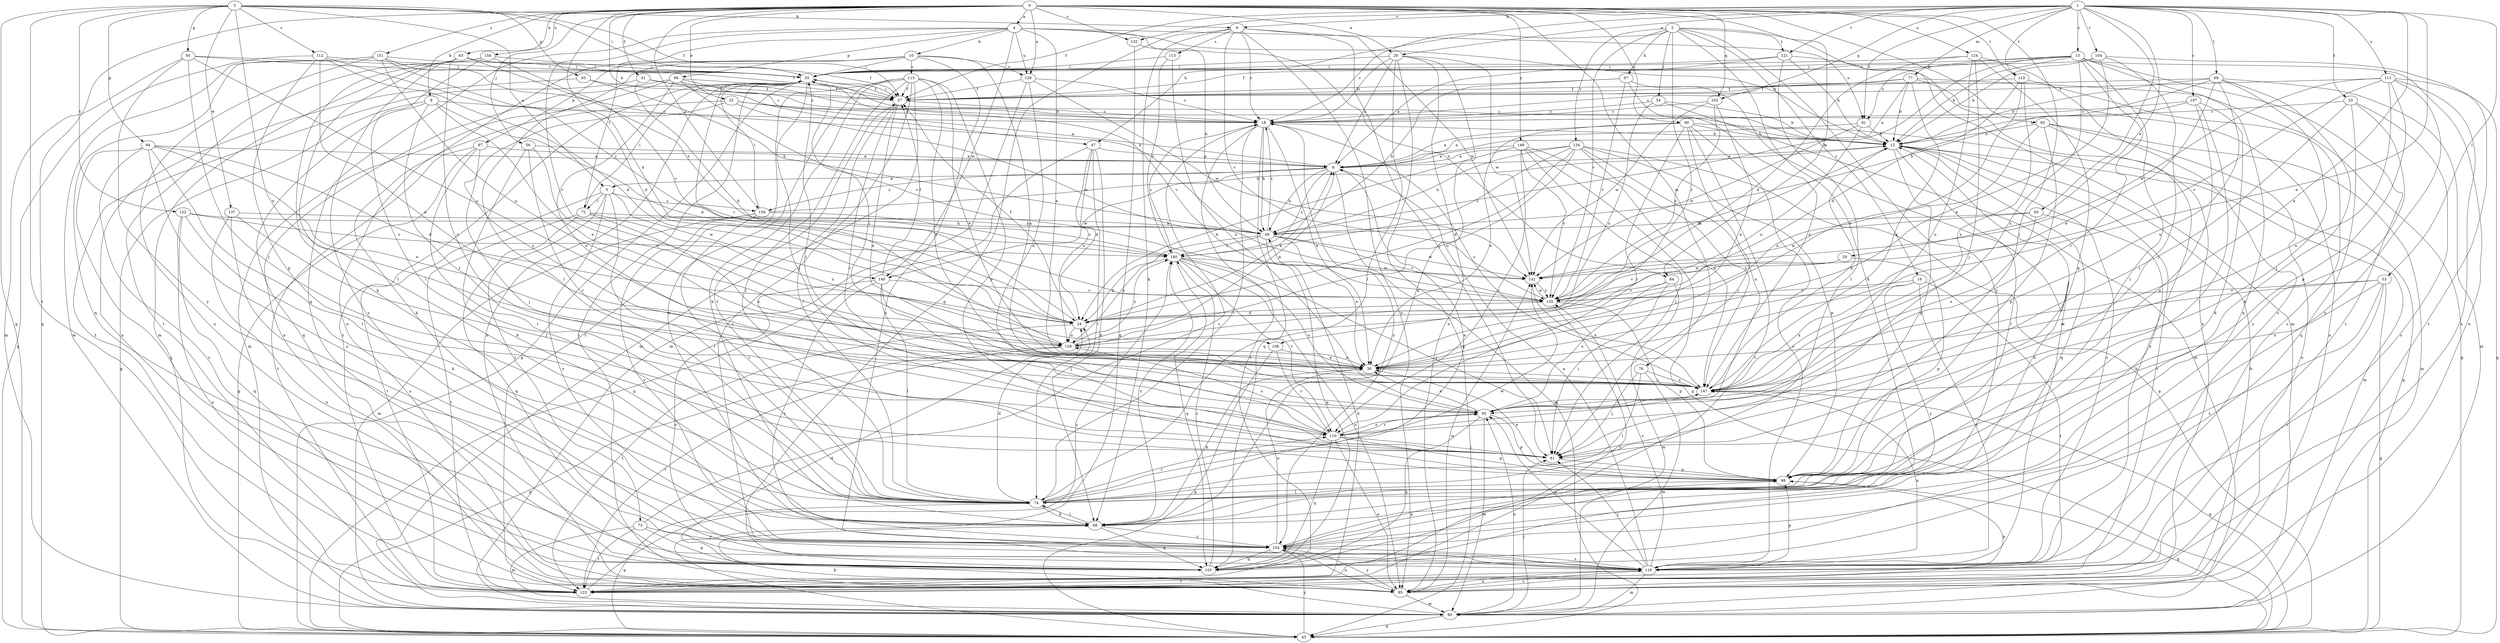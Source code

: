 strict digraph  {
0;
1;
2;
3;
4;
5;
6;
8;
9;
10;
12;
15;
16;
18;
24;
25;
28;
29;
30;
31;
33;
37;
43;
47;
49;
50;
53;
54;
55;
56;
61;
63;
65;
67;
68;
69;
72;
73;
74;
76;
77;
80;
84;
85;
90;
91;
92;
93;
94;
95;
96;
97;
98;
102;
103;
104;
107;
108;
110;
111;
112;
113;
115;
116;
119;
121;
122;
123;
124;
128;
129;
132;
134;
135;
137;
140;
141;
147;
149;
151;
154;
158;
159;
160;
0 -> 4  [label=a];
0 -> 8  [label=b];
0 -> 24  [label=d];
0 -> 25  [label=e];
0 -> 28  [label=e];
0 -> 31  [label=f];
0 -> 43  [label=g];
0 -> 47  [label=h];
0 -> 56  [label=j];
0 -> 61  [label=j];
0 -> 63  [label=k];
0 -> 65  [label=k];
0 -> 76  [label=m];
0 -> 84  [label=n];
0 -> 90  [label=o];
0 -> 102  [label=q];
0 -> 119  [label=t];
0 -> 124  [label=u];
0 -> 128  [label=u];
0 -> 132  [label=v];
0 -> 149  [label=y];
0 -> 151  [label=y];
0 -> 158  [label=z];
0 -> 159  [label=z];
1 -> 9  [label=b];
1 -> 15  [label=c];
1 -> 28  [label=e];
1 -> 29  [label=e];
1 -> 30  [label=e];
1 -> 33  [label=f];
1 -> 37  [label=f];
1 -> 47  [label=h];
1 -> 50  [label=i];
1 -> 53  [label=i];
1 -> 69  [label=l];
1 -> 77  [label=m];
1 -> 91  [label=o];
1 -> 102  [label=q];
1 -> 104  [label=r];
1 -> 107  [label=r];
1 -> 111  [label=s];
1 -> 119  [label=t];
1 -> 121  [label=t];
1 -> 132  [label=v];
1 -> 147  [label=x];
2 -> 16  [label=c];
2 -> 18  [label=c];
2 -> 54  [label=i];
2 -> 67  [label=k];
2 -> 68  [label=k];
2 -> 80  [label=m];
2 -> 108  [label=r];
2 -> 121  [label=t];
2 -> 134  [label=v];
2 -> 135  [label=v];
2 -> 154  [label=y];
3 -> 5  [label=a];
3 -> 9  [label=b];
3 -> 37  [label=f];
3 -> 43  [label=g];
3 -> 55  [label=i];
3 -> 93  [label=p];
3 -> 94  [label=p];
3 -> 95  [label=p];
3 -> 112  [label=s];
3 -> 122  [label=t];
3 -> 123  [label=t];
3 -> 137  [label=w];
3 -> 147  [label=x];
4 -> 10  [label=b];
4 -> 12  [label=b];
4 -> 30  [label=e];
4 -> 72  [label=l];
4 -> 84  [label=n];
4 -> 91  [label=o];
4 -> 96  [label=p];
4 -> 103  [label=q];
4 -> 108  [label=r];
4 -> 128  [label=u];
4 -> 140  [label=w];
5 -> 72  [label=l];
5 -> 73  [label=l];
5 -> 74  [label=l];
5 -> 123  [label=t];
5 -> 140  [label=w];
5 -> 154  [label=y];
5 -> 159  [label=z];
6 -> 5  [label=a];
6 -> 43  [label=g];
6 -> 49  [label=h];
6 -> 140  [label=w];
6 -> 159  [label=z];
6 -> 160  [label=z];
8 -> 18  [label=c];
8 -> 24  [label=d];
8 -> 30  [label=e];
8 -> 43  [label=g];
8 -> 103  [label=q];
8 -> 110  [label=r];
9 -> 18  [label=c];
9 -> 61  [label=j];
9 -> 68  [label=k];
9 -> 85  [label=n];
9 -> 103  [label=q];
9 -> 113  [label=s];
9 -> 135  [label=v];
9 -> 141  [label=w];
10 -> 55  [label=i];
10 -> 74  [label=l];
10 -> 85  [label=n];
10 -> 97  [label=p];
10 -> 115  [label=s];
10 -> 116  [label=s];
10 -> 128  [label=u];
10 -> 147  [label=x];
12 -> 6  [label=a];
12 -> 55  [label=i];
12 -> 74  [label=l];
12 -> 80  [label=m];
12 -> 98  [label=p];
12 -> 103  [label=q];
12 -> 116  [label=s];
12 -> 123  [label=t];
15 -> 12  [label=b];
15 -> 37  [label=f];
15 -> 49  [label=h];
15 -> 55  [label=i];
15 -> 74  [label=l];
15 -> 85  [label=n];
15 -> 91  [label=o];
15 -> 103  [label=q];
15 -> 110  [label=r];
15 -> 123  [label=t];
15 -> 147  [label=x];
16 -> 116  [label=s];
16 -> 123  [label=t];
16 -> 135  [label=v];
16 -> 147  [label=x];
16 -> 154  [label=y];
18 -> 12  [label=b];
18 -> 30  [label=e];
18 -> 49  [label=h];
18 -> 74  [label=l];
18 -> 103  [label=q];
18 -> 123  [label=t];
18 -> 154  [label=y];
24 -> 6  [label=a];
24 -> 37  [label=f];
24 -> 123  [label=t];
24 -> 129  [label=u];
25 -> 6  [label=a];
25 -> 18  [label=c];
25 -> 68  [label=k];
25 -> 141  [label=w];
25 -> 147  [label=x];
28 -> 6  [label=a];
28 -> 18  [label=c];
28 -> 43  [label=g];
28 -> 55  [label=i];
28 -> 68  [label=k];
28 -> 74  [label=l];
28 -> 85  [label=n];
28 -> 141  [label=w];
29 -> 98  [label=p];
29 -> 135  [label=v];
29 -> 141  [label=w];
30 -> 55  [label=i];
30 -> 68  [label=k];
30 -> 147  [label=x];
31 -> 18  [label=c];
31 -> 24  [label=d];
31 -> 37  [label=f];
31 -> 123  [label=t];
33 -> 18  [label=c];
33 -> 103  [label=q];
33 -> 110  [label=r];
33 -> 116  [label=s];
33 -> 154  [label=y];
37 -> 18  [label=c];
37 -> 55  [label=i];
37 -> 74  [label=l];
37 -> 110  [label=r];
37 -> 147  [label=x];
43 -> 154  [label=y];
47 -> 6  [label=a];
47 -> 24  [label=d];
47 -> 43  [label=g];
47 -> 68  [label=k];
47 -> 74  [label=l];
47 -> 129  [label=u];
49 -> 18  [label=c];
49 -> 30  [label=e];
49 -> 103  [label=q];
49 -> 129  [label=u];
49 -> 135  [label=v];
49 -> 141  [label=w];
49 -> 160  [label=z];
50 -> 49  [label=h];
50 -> 68  [label=k];
50 -> 141  [label=w];
50 -> 147  [label=x];
53 -> 30  [label=e];
53 -> 43  [label=g];
53 -> 116  [label=s];
53 -> 135  [label=v];
53 -> 147  [label=x];
53 -> 154  [label=y];
54 -> 12  [label=b];
54 -> 18  [label=c];
54 -> 80  [label=m];
54 -> 129  [label=u];
55 -> 37  [label=f];
55 -> 43  [label=g];
55 -> 61  [label=j];
55 -> 85  [label=n];
55 -> 123  [label=t];
55 -> 135  [label=v];
56 -> 6  [label=a];
56 -> 68  [label=k];
56 -> 110  [label=r];
56 -> 129  [label=u];
61 -> 98  [label=p];
63 -> 37  [label=f];
63 -> 55  [label=i];
63 -> 68  [label=k];
63 -> 74  [label=l];
63 -> 92  [label=o];
63 -> 123  [label=t];
63 -> 160  [label=z];
65 -> 12  [label=b];
65 -> 30  [label=e];
65 -> 80  [label=m];
65 -> 85  [label=n];
65 -> 98  [label=p];
65 -> 116  [label=s];
67 -> 37  [label=f];
67 -> 49  [label=h];
67 -> 116  [label=s];
67 -> 135  [label=v];
67 -> 147  [label=x];
68 -> 74  [label=l];
68 -> 103  [label=q];
68 -> 154  [label=y];
68 -> 160  [label=z];
69 -> 12  [label=b];
69 -> 30  [label=e];
69 -> 37  [label=f];
69 -> 49  [label=h];
69 -> 61  [label=j];
69 -> 68  [label=k];
69 -> 80  [label=m];
69 -> 147  [label=x];
72 -> 49  [label=h];
72 -> 55  [label=i];
72 -> 103  [label=q];
72 -> 123  [label=t];
72 -> 129  [label=u];
72 -> 147  [label=x];
73 -> 18  [label=c];
73 -> 80  [label=m];
73 -> 103  [label=q];
73 -> 123  [label=t];
73 -> 154  [label=y];
74 -> 6  [label=a];
74 -> 24  [label=d];
74 -> 37  [label=f];
74 -> 43  [label=g];
74 -> 68  [label=k];
74 -> 110  [label=r];
74 -> 141  [label=w];
76 -> 61  [label=j];
76 -> 74  [label=l];
76 -> 80  [label=m];
76 -> 147  [label=x];
77 -> 6  [label=a];
77 -> 12  [label=b];
77 -> 18  [label=c];
77 -> 37  [label=f];
77 -> 43  [label=g];
77 -> 85  [label=n];
77 -> 147  [label=x];
80 -> 43  [label=g];
80 -> 61  [label=j];
80 -> 68  [label=k];
80 -> 92  [label=o];
84 -> 61  [label=j];
84 -> 80  [label=m];
84 -> 92  [label=o];
84 -> 135  [label=v];
85 -> 12  [label=b];
85 -> 24  [label=d];
85 -> 55  [label=i];
85 -> 80  [label=m];
85 -> 98  [label=p];
85 -> 116  [label=s];
85 -> 141  [label=w];
85 -> 154  [label=y];
90 -> 6  [label=a];
90 -> 12  [label=b];
90 -> 30  [label=e];
90 -> 43  [label=g];
90 -> 61  [label=j];
90 -> 110  [label=r];
90 -> 116  [label=s];
90 -> 123  [label=t];
91 -> 6  [label=a];
91 -> 12  [label=b];
91 -> 129  [label=u];
91 -> 141  [label=w];
92 -> 30  [label=e];
92 -> 80  [label=m];
92 -> 98  [label=p];
92 -> 103  [label=q];
92 -> 110  [label=r];
92 -> 147  [label=x];
93 -> 37  [label=f];
93 -> 49  [label=h];
93 -> 85  [label=n];
94 -> 6  [label=a];
94 -> 24  [label=d];
94 -> 30  [label=e];
94 -> 74  [label=l];
94 -> 103  [label=q];
94 -> 116  [label=s];
94 -> 154  [label=y];
95 -> 37  [label=f];
95 -> 55  [label=i];
95 -> 61  [label=j];
95 -> 80  [label=m];
95 -> 129  [label=u];
95 -> 154  [label=y];
96 -> 12  [label=b];
96 -> 18  [label=c];
96 -> 37  [label=f];
96 -> 80  [label=m];
96 -> 85  [label=n];
96 -> 92  [label=o];
96 -> 135  [label=v];
97 -> 6  [label=a];
97 -> 43  [label=g];
97 -> 61  [label=j];
97 -> 74  [label=l];
97 -> 123  [label=t];
98 -> 30  [label=e];
98 -> 43  [label=g];
98 -> 74  [label=l];
102 -> 18  [label=c];
102 -> 30  [label=e];
102 -> 135  [label=v];
102 -> 141  [label=w];
103 -> 12  [label=b];
103 -> 160  [label=z];
104 -> 12  [label=b];
104 -> 30  [label=e];
104 -> 55  [label=i];
104 -> 61  [label=j];
104 -> 123  [label=t];
107 -> 12  [label=b];
107 -> 18  [label=c];
107 -> 68  [label=k];
107 -> 74  [label=l];
107 -> 98  [label=p];
108 -> 30  [label=e];
108 -> 43  [label=g];
108 -> 110  [label=r];
110 -> 55  [label=i];
110 -> 61  [label=j];
110 -> 85  [label=n];
110 -> 92  [label=o];
110 -> 98  [label=p];
110 -> 103  [label=q];
110 -> 129  [label=u];
111 -> 37  [label=f];
111 -> 43  [label=g];
111 -> 92  [label=o];
111 -> 98  [label=p];
111 -> 116  [label=s];
111 -> 135  [label=v];
111 -> 141  [label=w];
111 -> 154  [label=y];
112 -> 24  [label=d];
112 -> 30  [label=e];
112 -> 43  [label=g];
112 -> 55  [label=i];
112 -> 98  [label=p];
112 -> 160  [label=z];
113 -> 55  [label=i];
113 -> 92  [label=o];
113 -> 160  [label=z];
115 -> 30  [label=e];
115 -> 37  [label=f];
115 -> 68  [label=k];
115 -> 74  [label=l];
115 -> 80  [label=m];
115 -> 98  [label=p];
115 -> 116  [label=s];
115 -> 123  [label=t];
115 -> 147  [label=x];
115 -> 154  [label=y];
116 -> 6  [label=a];
116 -> 61  [label=j];
116 -> 80  [label=m];
116 -> 85  [label=n];
116 -> 92  [label=o];
116 -> 98  [label=p];
116 -> 123  [label=t];
116 -> 135  [label=v];
116 -> 147  [label=x];
119 -> 24  [label=d];
119 -> 30  [label=e];
119 -> 37  [label=f];
119 -> 116  [label=s];
119 -> 147  [label=x];
121 -> 6  [label=a];
121 -> 12  [label=b];
121 -> 55  [label=i];
121 -> 74  [label=l];
121 -> 85  [label=n];
122 -> 49  [label=h];
122 -> 68  [label=k];
122 -> 85  [label=n];
122 -> 103  [label=q];
122 -> 160  [label=z];
123 -> 49  [label=h];
123 -> 160  [label=z];
124 -> 24  [label=d];
124 -> 55  [label=i];
124 -> 61  [label=j];
124 -> 92  [label=o];
124 -> 98  [label=p];
124 -> 116  [label=s];
128 -> 18  [label=c];
128 -> 37  [label=f];
128 -> 80  [label=m];
128 -> 92  [label=o];
128 -> 141  [label=w];
129 -> 6  [label=a];
129 -> 30  [label=e];
129 -> 43  [label=g];
129 -> 55  [label=i];
129 -> 123  [label=t];
129 -> 160  [label=z];
132 -> 43  [label=g];
132 -> 49  [label=h];
134 -> 6  [label=a];
134 -> 24  [label=d];
134 -> 43  [label=g];
134 -> 49  [label=h];
134 -> 92  [label=o];
134 -> 98  [label=p];
134 -> 129  [label=u];
134 -> 147  [label=x];
134 -> 160  [label=z];
135 -> 12  [label=b];
135 -> 24  [label=d];
135 -> 98  [label=p];
135 -> 123  [label=t];
135 -> 141  [label=w];
137 -> 49  [label=h];
137 -> 61  [label=j];
137 -> 85  [label=n];
137 -> 116  [label=s];
140 -> 37  [label=f];
140 -> 61  [label=j];
140 -> 74  [label=l];
140 -> 116  [label=s];
140 -> 135  [label=v];
140 -> 154  [label=y];
141 -> 135  [label=v];
141 -> 147  [label=x];
147 -> 12  [label=b];
147 -> 18  [label=c];
147 -> 43  [label=g];
147 -> 92  [label=o];
149 -> 6  [label=a];
149 -> 24  [label=d];
149 -> 43  [label=g];
149 -> 61  [label=j];
149 -> 110  [label=r];
149 -> 135  [label=v];
149 -> 147  [label=x];
151 -> 24  [label=d];
151 -> 49  [label=h];
151 -> 55  [label=i];
151 -> 80  [label=m];
151 -> 85  [label=n];
151 -> 103  [label=q];
151 -> 129  [label=u];
154 -> 30  [label=e];
154 -> 85  [label=n];
154 -> 98  [label=p];
154 -> 103  [label=q];
154 -> 116  [label=s];
158 -> 55  [label=i];
158 -> 74  [label=l];
158 -> 80  [label=m];
158 -> 116  [label=s];
158 -> 135  [label=v];
159 -> 12  [label=b];
159 -> 55  [label=i];
159 -> 74  [label=l];
159 -> 80  [label=m];
159 -> 154  [label=y];
159 -> 160  [label=z];
160 -> 18  [label=c];
160 -> 24  [label=d];
160 -> 61  [label=j];
160 -> 85  [label=n];
160 -> 92  [label=o];
160 -> 103  [label=q];
160 -> 110  [label=r];
160 -> 141  [label=w];
}
